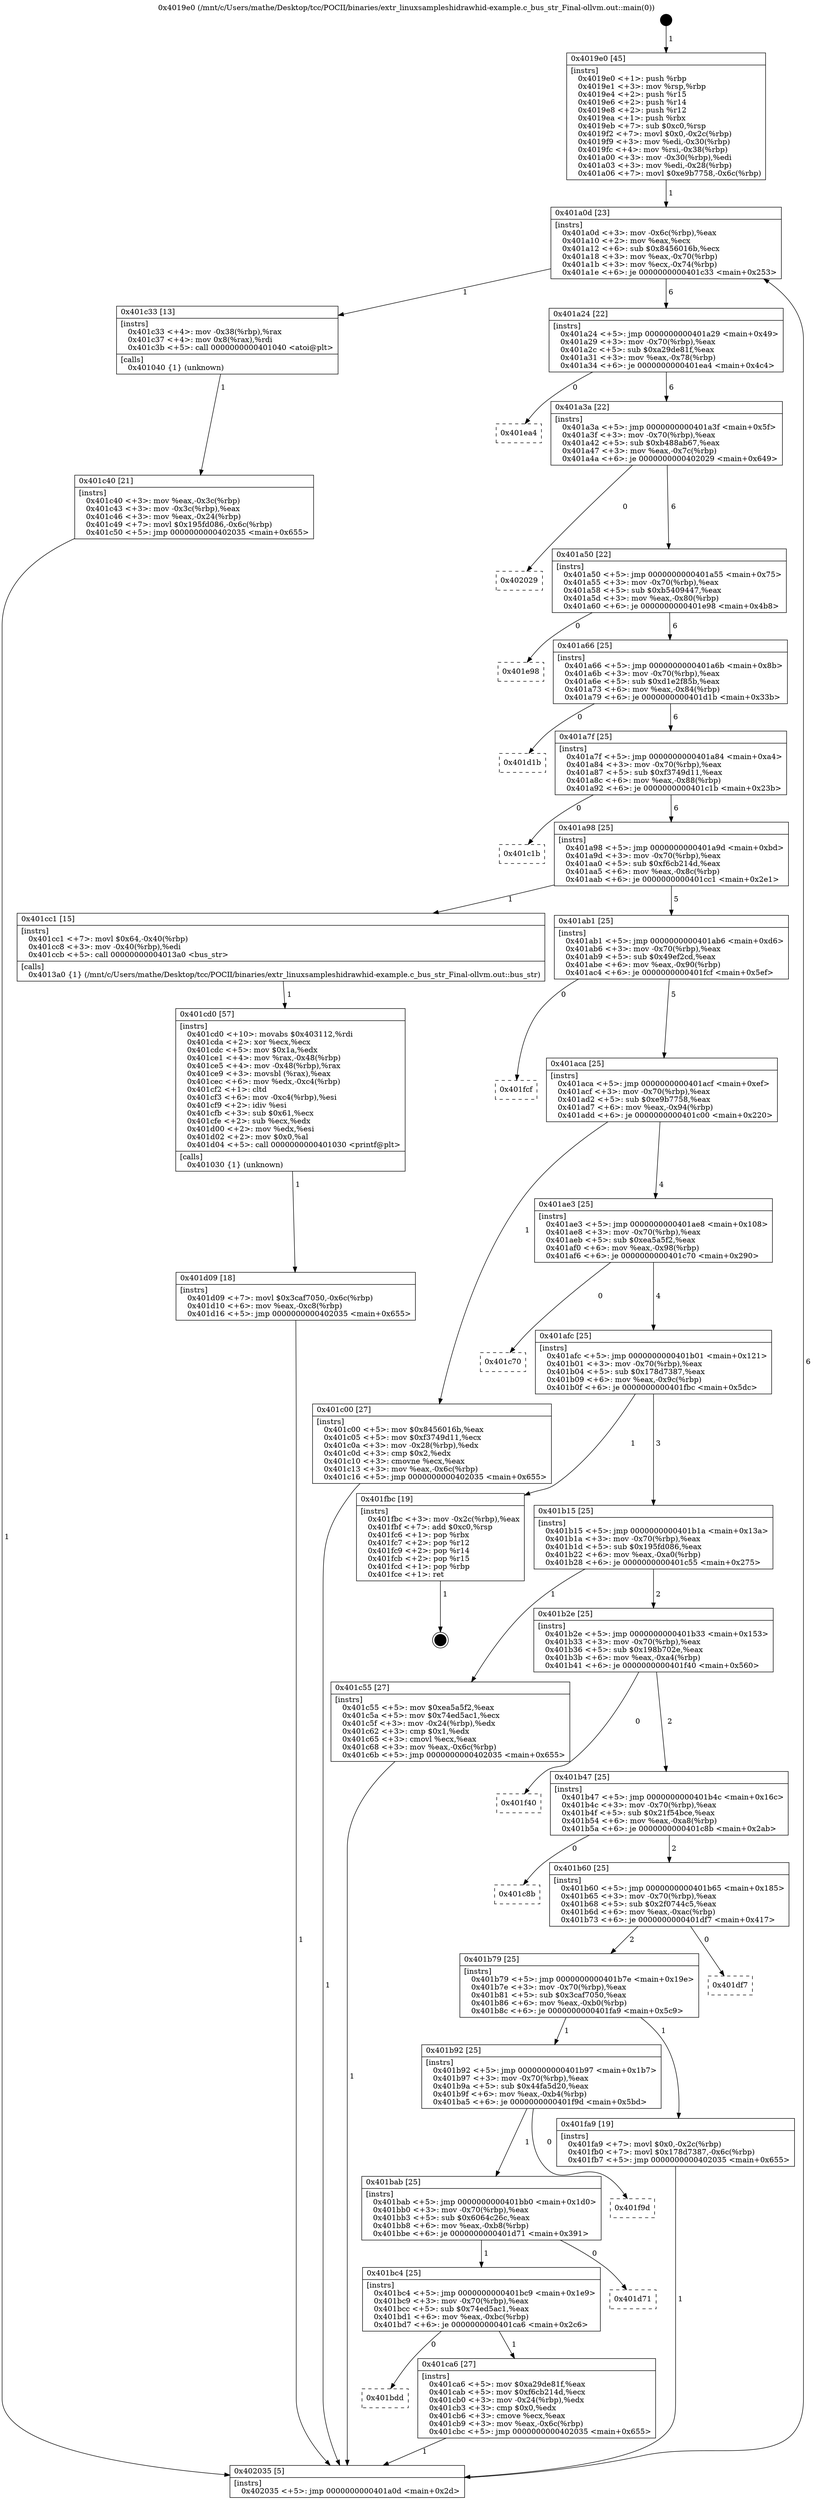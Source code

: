 digraph "0x4019e0" {
  label = "0x4019e0 (/mnt/c/Users/mathe/Desktop/tcc/POCII/binaries/extr_linuxsampleshidrawhid-example.c_bus_str_Final-ollvm.out::main(0))"
  labelloc = "t"
  node[shape=record]

  Entry [label="",width=0.3,height=0.3,shape=circle,fillcolor=black,style=filled]
  "0x401a0d" [label="{
     0x401a0d [23]\l
     | [instrs]\l
     &nbsp;&nbsp;0x401a0d \<+3\>: mov -0x6c(%rbp),%eax\l
     &nbsp;&nbsp;0x401a10 \<+2\>: mov %eax,%ecx\l
     &nbsp;&nbsp;0x401a12 \<+6\>: sub $0x8456016b,%ecx\l
     &nbsp;&nbsp;0x401a18 \<+3\>: mov %eax,-0x70(%rbp)\l
     &nbsp;&nbsp;0x401a1b \<+3\>: mov %ecx,-0x74(%rbp)\l
     &nbsp;&nbsp;0x401a1e \<+6\>: je 0000000000401c33 \<main+0x253\>\l
  }"]
  "0x401c33" [label="{
     0x401c33 [13]\l
     | [instrs]\l
     &nbsp;&nbsp;0x401c33 \<+4\>: mov -0x38(%rbp),%rax\l
     &nbsp;&nbsp;0x401c37 \<+4\>: mov 0x8(%rax),%rdi\l
     &nbsp;&nbsp;0x401c3b \<+5\>: call 0000000000401040 \<atoi@plt\>\l
     | [calls]\l
     &nbsp;&nbsp;0x401040 \{1\} (unknown)\l
  }"]
  "0x401a24" [label="{
     0x401a24 [22]\l
     | [instrs]\l
     &nbsp;&nbsp;0x401a24 \<+5\>: jmp 0000000000401a29 \<main+0x49\>\l
     &nbsp;&nbsp;0x401a29 \<+3\>: mov -0x70(%rbp),%eax\l
     &nbsp;&nbsp;0x401a2c \<+5\>: sub $0xa29de81f,%eax\l
     &nbsp;&nbsp;0x401a31 \<+3\>: mov %eax,-0x78(%rbp)\l
     &nbsp;&nbsp;0x401a34 \<+6\>: je 0000000000401ea4 \<main+0x4c4\>\l
  }"]
  Exit [label="",width=0.3,height=0.3,shape=circle,fillcolor=black,style=filled,peripheries=2]
  "0x401ea4" [label="{
     0x401ea4\l
  }", style=dashed]
  "0x401a3a" [label="{
     0x401a3a [22]\l
     | [instrs]\l
     &nbsp;&nbsp;0x401a3a \<+5\>: jmp 0000000000401a3f \<main+0x5f\>\l
     &nbsp;&nbsp;0x401a3f \<+3\>: mov -0x70(%rbp),%eax\l
     &nbsp;&nbsp;0x401a42 \<+5\>: sub $0xb488ab67,%eax\l
     &nbsp;&nbsp;0x401a47 \<+3\>: mov %eax,-0x7c(%rbp)\l
     &nbsp;&nbsp;0x401a4a \<+6\>: je 0000000000402029 \<main+0x649\>\l
  }"]
  "0x401d09" [label="{
     0x401d09 [18]\l
     | [instrs]\l
     &nbsp;&nbsp;0x401d09 \<+7\>: movl $0x3caf7050,-0x6c(%rbp)\l
     &nbsp;&nbsp;0x401d10 \<+6\>: mov %eax,-0xc8(%rbp)\l
     &nbsp;&nbsp;0x401d16 \<+5\>: jmp 0000000000402035 \<main+0x655\>\l
  }"]
  "0x402029" [label="{
     0x402029\l
  }", style=dashed]
  "0x401a50" [label="{
     0x401a50 [22]\l
     | [instrs]\l
     &nbsp;&nbsp;0x401a50 \<+5\>: jmp 0000000000401a55 \<main+0x75\>\l
     &nbsp;&nbsp;0x401a55 \<+3\>: mov -0x70(%rbp),%eax\l
     &nbsp;&nbsp;0x401a58 \<+5\>: sub $0xb5409447,%eax\l
     &nbsp;&nbsp;0x401a5d \<+3\>: mov %eax,-0x80(%rbp)\l
     &nbsp;&nbsp;0x401a60 \<+6\>: je 0000000000401e98 \<main+0x4b8\>\l
  }"]
  "0x401cd0" [label="{
     0x401cd0 [57]\l
     | [instrs]\l
     &nbsp;&nbsp;0x401cd0 \<+10\>: movabs $0x403112,%rdi\l
     &nbsp;&nbsp;0x401cda \<+2\>: xor %ecx,%ecx\l
     &nbsp;&nbsp;0x401cdc \<+5\>: mov $0x1a,%edx\l
     &nbsp;&nbsp;0x401ce1 \<+4\>: mov %rax,-0x48(%rbp)\l
     &nbsp;&nbsp;0x401ce5 \<+4\>: mov -0x48(%rbp),%rax\l
     &nbsp;&nbsp;0x401ce9 \<+3\>: movsbl (%rax),%eax\l
     &nbsp;&nbsp;0x401cec \<+6\>: mov %edx,-0xc4(%rbp)\l
     &nbsp;&nbsp;0x401cf2 \<+1\>: cltd\l
     &nbsp;&nbsp;0x401cf3 \<+6\>: mov -0xc4(%rbp),%esi\l
     &nbsp;&nbsp;0x401cf9 \<+2\>: idiv %esi\l
     &nbsp;&nbsp;0x401cfb \<+3\>: sub $0x61,%ecx\l
     &nbsp;&nbsp;0x401cfe \<+2\>: sub %ecx,%edx\l
     &nbsp;&nbsp;0x401d00 \<+2\>: mov %edx,%esi\l
     &nbsp;&nbsp;0x401d02 \<+2\>: mov $0x0,%al\l
     &nbsp;&nbsp;0x401d04 \<+5\>: call 0000000000401030 \<printf@plt\>\l
     | [calls]\l
     &nbsp;&nbsp;0x401030 \{1\} (unknown)\l
  }"]
  "0x401e98" [label="{
     0x401e98\l
  }", style=dashed]
  "0x401a66" [label="{
     0x401a66 [25]\l
     | [instrs]\l
     &nbsp;&nbsp;0x401a66 \<+5\>: jmp 0000000000401a6b \<main+0x8b\>\l
     &nbsp;&nbsp;0x401a6b \<+3\>: mov -0x70(%rbp),%eax\l
     &nbsp;&nbsp;0x401a6e \<+5\>: sub $0xd1e2f85b,%eax\l
     &nbsp;&nbsp;0x401a73 \<+6\>: mov %eax,-0x84(%rbp)\l
     &nbsp;&nbsp;0x401a79 \<+6\>: je 0000000000401d1b \<main+0x33b\>\l
  }"]
  "0x401bdd" [label="{
     0x401bdd\l
  }", style=dashed]
  "0x401d1b" [label="{
     0x401d1b\l
  }", style=dashed]
  "0x401a7f" [label="{
     0x401a7f [25]\l
     | [instrs]\l
     &nbsp;&nbsp;0x401a7f \<+5\>: jmp 0000000000401a84 \<main+0xa4\>\l
     &nbsp;&nbsp;0x401a84 \<+3\>: mov -0x70(%rbp),%eax\l
     &nbsp;&nbsp;0x401a87 \<+5\>: sub $0xf3749d11,%eax\l
     &nbsp;&nbsp;0x401a8c \<+6\>: mov %eax,-0x88(%rbp)\l
     &nbsp;&nbsp;0x401a92 \<+6\>: je 0000000000401c1b \<main+0x23b\>\l
  }"]
  "0x401ca6" [label="{
     0x401ca6 [27]\l
     | [instrs]\l
     &nbsp;&nbsp;0x401ca6 \<+5\>: mov $0xa29de81f,%eax\l
     &nbsp;&nbsp;0x401cab \<+5\>: mov $0xf6cb214d,%ecx\l
     &nbsp;&nbsp;0x401cb0 \<+3\>: mov -0x24(%rbp),%edx\l
     &nbsp;&nbsp;0x401cb3 \<+3\>: cmp $0x0,%edx\l
     &nbsp;&nbsp;0x401cb6 \<+3\>: cmove %ecx,%eax\l
     &nbsp;&nbsp;0x401cb9 \<+3\>: mov %eax,-0x6c(%rbp)\l
     &nbsp;&nbsp;0x401cbc \<+5\>: jmp 0000000000402035 \<main+0x655\>\l
  }"]
  "0x401c1b" [label="{
     0x401c1b\l
  }", style=dashed]
  "0x401a98" [label="{
     0x401a98 [25]\l
     | [instrs]\l
     &nbsp;&nbsp;0x401a98 \<+5\>: jmp 0000000000401a9d \<main+0xbd\>\l
     &nbsp;&nbsp;0x401a9d \<+3\>: mov -0x70(%rbp),%eax\l
     &nbsp;&nbsp;0x401aa0 \<+5\>: sub $0xf6cb214d,%eax\l
     &nbsp;&nbsp;0x401aa5 \<+6\>: mov %eax,-0x8c(%rbp)\l
     &nbsp;&nbsp;0x401aab \<+6\>: je 0000000000401cc1 \<main+0x2e1\>\l
  }"]
  "0x401bc4" [label="{
     0x401bc4 [25]\l
     | [instrs]\l
     &nbsp;&nbsp;0x401bc4 \<+5\>: jmp 0000000000401bc9 \<main+0x1e9\>\l
     &nbsp;&nbsp;0x401bc9 \<+3\>: mov -0x70(%rbp),%eax\l
     &nbsp;&nbsp;0x401bcc \<+5\>: sub $0x74ed5ac1,%eax\l
     &nbsp;&nbsp;0x401bd1 \<+6\>: mov %eax,-0xbc(%rbp)\l
     &nbsp;&nbsp;0x401bd7 \<+6\>: je 0000000000401ca6 \<main+0x2c6\>\l
  }"]
  "0x401cc1" [label="{
     0x401cc1 [15]\l
     | [instrs]\l
     &nbsp;&nbsp;0x401cc1 \<+7\>: movl $0x64,-0x40(%rbp)\l
     &nbsp;&nbsp;0x401cc8 \<+3\>: mov -0x40(%rbp),%edi\l
     &nbsp;&nbsp;0x401ccb \<+5\>: call 00000000004013a0 \<bus_str\>\l
     | [calls]\l
     &nbsp;&nbsp;0x4013a0 \{1\} (/mnt/c/Users/mathe/Desktop/tcc/POCII/binaries/extr_linuxsampleshidrawhid-example.c_bus_str_Final-ollvm.out::bus_str)\l
  }"]
  "0x401ab1" [label="{
     0x401ab1 [25]\l
     | [instrs]\l
     &nbsp;&nbsp;0x401ab1 \<+5\>: jmp 0000000000401ab6 \<main+0xd6\>\l
     &nbsp;&nbsp;0x401ab6 \<+3\>: mov -0x70(%rbp),%eax\l
     &nbsp;&nbsp;0x401ab9 \<+5\>: sub $0x49ef2cd,%eax\l
     &nbsp;&nbsp;0x401abe \<+6\>: mov %eax,-0x90(%rbp)\l
     &nbsp;&nbsp;0x401ac4 \<+6\>: je 0000000000401fcf \<main+0x5ef\>\l
  }"]
  "0x401d71" [label="{
     0x401d71\l
  }", style=dashed]
  "0x401fcf" [label="{
     0x401fcf\l
  }", style=dashed]
  "0x401aca" [label="{
     0x401aca [25]\l
     | [instrs]\l
     &nbsp;&nbsp;0x401aca \<+5\>: jmp 0000000000401acf \<main+0xef\>\l
     &nbsp;&nbsp;0x401acf \<+3\>: mov -0x70(%rbp),%eax\l
     &nbsp;&nbsp;0x401ad2 \<+5\>: sub $0xe9b7758,%eax\l
     &nbsp;&nbsp;0x401ad7 \<+6\>: mov %eax,-0x94(%rbp)\l
     &nbsp;&nbsp;0x401add \<+6\>: je 0000000000401c00 \<main+0x220\>\l
  }"]
  "0x401bab" [label="{
     0x401bab [25]\l
     | [instrs]\l
     &nbsp;&nbsp;0x401bab \<+5\>: jmp 0000000000401bb0 \<main+0x1d0\>\l
     &nbsp;&nbsp;0x401bb0 \<+3\>: mov -0x70(%rbp),%eax\l
     &nbsp;&nbsp;0x401bb3 \<+5\>: sub $0x6064c26c,%eax\l
     &nbsp;&nbsp;0x401bb8 \<+6\>: mov %eax,-0xb8(%rbp)\l
     &nbsp;&nbsp;0x401bbe \<+6\>: je 0000000000401d71 \<main+0x391\>\l
  }"]
  "0x401c00" [label="{
     0x401c00 [27]\l
     | [instrs]\l
     &nbsp;&nbsp;0x401c00 \<+5\>: mov $0x8456016b,%eax\l
     &nbsp;&nbsp;0x401c05 \<+5\>: mov $0xf3749d11,%ecx\l
     &nbsp;&nbsp;0x401c0a \<+3\>: mov -0x28(%rbp),%edx\l
     &nbsp;&nbsp;0x401c0d \<+3\>: cmp $0x2,%edx\l
     &nbsp;&nbsp;0x401c10 \<+3\>: cmovne %ecx,%eax\l
     &nbsp;&nbsp;0x401c13 \<+3\>: mov %eax,-0x6c(%rbp)\l
     &nbsp;&nbsp;0x401c16 \<+5\>: jmp 0000000000402035 \<main+0x655\>\l
  }"]
  "0x401ae3" [label="{
     0x401ae3 [25]\l
     | [instrs]\l
     &nbsp;&nbsp;0x401ae3 \<+5\>: jmp 0000000000401ae8 \<main+0x108\>\l
     &nbsp;&nbsp;0x401ae8 \<+3\>: mov -0x70(%rbp),%eax\l
     &nbsp;&nbsp;0x401aeb \<+5\>: sub $0xea5a5f2,%eax\l
     &nbsp;&nbsp;0x401af0 \<+6\>: mov %eax,-0x98(%rbp)\l
     &nbsp;&nbsp;0x401af6 \<+6\>: je 0000000000401c70 \<main+0x290\>\l
  }"]
  "0x402035" [label="{
     0x402035 [5]\l
     | [instrs]\l
     &nbsp;&nbsp;0x402035 \<+5\>: jmp 0000000000401a0d \<main+0x2d\>\l
  }"]
  "0x4019e0" [label="{
     0x4019e0 [45]\l
     | [instrs]\l
     &nbsp;&nbsp;0x4019e0 \<+1\>: push %rbp\l
     &nbsp;&nbsp;0x4019e1 \<+3\>: mov %rsp,%rbp\l
     &nbsp;&nbsp;0x4019e4 \<+2\>: push %r15\l
     &nbsp;&nbsp;0x4019e6 \<+2\>: push %r14\l
     &nbsp;&nbsp;0x4019e8 \<+2\>: push %r12\l
     &nbsp;&nbsp;0x4019ea \<+1\>: push %rbx\l
     &nbsp;&nbsp;0x4019eb \<+7\>: sub $0xc0,%rsp\l
     &nbsp;&nbsp;0x4019f2 \<+7\>: movl $0x0,-0x2c(%rbp)\l
     &nbsp;&nbsp;0x4019f9 \<+3\>: mov %edi,-0x30(%rbp)\l
     &nbsp;&nbsp;0x4019fc \<+4\>: mov %rsi,-0x38(%rbp)\l
     &nbsp;&nbsp;0x401a00 \<+3\>: mov -0x30(%rbp),%edi\l
     &nbsp;&nbsp;0x401a03 \<+3\>: mov %edi,-0x28(%rbp)\l
     &nbsp;&nbsp;0x401a06 \<+7\>: movl $0xe9b7758,-0x6c(%rbp)\l
  }"]
  "0x401c40" [label="{
     0x401c40 [21]\l
     | [instrs]\l
     &nbsp;&nbsp;0x401c40 \<+3\>: mov %eax,-0x3c(%rbp)\l
     &nbsp;&nbsp;0x401c43 \<+3\>: mov -0x3c(%rbp),%eax\l
     &nbsp;&nbsp;0x401c46 \<+3\>: mov %eax,-0x24(%rbp)\l
     &nbsp;&nbsp;0x401c49 \<+7\>: movl $0x195fd086,-0x6c(%rbp)\l
     &nbsp;&nbsp;0x401c50 \<+5\>: jmp 0000000000402035 \<main+0x655\>\l
  }"]
  "0x401f9d" [label="{
     0x401f9d\l
  }", style=dashed]
  "0x401c70" [label="{
     0x401c70\l
  }", style=dashed]
  "0x401afc" [label="{
     0x401afc [25]\l
     | [instrs]\l
     &nbsp;&nbsp;0x401afc \<+5\>: jmp 0000000000401b01 \<main+0x121\>\l
     &nbsp;&nbsp;0x401b01 \<+3\>: mov -0x70(%rbp),%eax\l
     &nbsp;&nbsp;0x401b04 \<+5\>: sub $0x178d7387,%eax\l
     &nbsp;&nbsp;0x401b09 \<+6\>: mov %eax,-0x9c(%rbp)\l
     &nbsp;&nbsp;0x401b0f \<+6\>: je 0000000000401fbc \<main+0x5dc\>\l
  }"]
  "0x401b92" [label="{
     0x401b92 [25]\l
     | [instrs]\l
     &nbsp;&nbsp;0x401b92 \<+5\>: jmp 0000000000401b97 \<main+0x1b7\>\l
     &nbsp;&nbsp;0x401b97 \<+3\>: mov -0x70(%rbp),%eax\l
     &nbsp;&nbsp;0x401b9a \<+5\>: sub $0x44fa5d20,%eax\l
     &nbsp;&nbsp;0x401b9f \<+6\>: mov %eax,-0xb4(%rbp)\l
     &nbsp;&nbsp;0x401ba5 \<+6\>: je 0000000000401f9d \<main+0x5bd\>\l
  }"]
  "0x401fbc" [label="{
     0x401fbc [19]\l
     | [instrs]\l
     &nbsp;&nbsp;0x401fbc \<+3\>: mov -0x2c(%rbp),%eax\l
     &nbsp;&nbsp;0x401fbf \<+7\>: add $0xc0,%rsp\l
     &nbsp;&nbsp;0x401fc6 \<+1\>: pop %rbx\l
     &nbsp;&nbsp;0x401fc7 \<+2\>: pop %r12\l
     &nbsp;&nbsp;0x401fc9 \<+2\>: pop %r14\l
     &nbsp;&nbsp;0x401fcb \<+2\>: pop %r15\l
     &nbsp;&nbsp;0x401fcd \<+1\>: pop %rbp\l
     &nbsp;&nbsp;0x401fce \<+1\>: ret\l
  }"]
  "0x401b15" [label="{
     0x401b15 [25]\l
     | [instrs]\l
     &nbsp;&nbsp;0x401b15 \<+5\>: jmp 0000000000401b1a \<main+0x13a\>\l
     &nbsp;&nbsp;0x401b1a \<+3\>: mov -0x70(%rbp),%eax\l
     &nbsp;&nbsp;0x401b1d \<+5\>: sub $0x195fd086,%eax\l
     &nbsp;&nbsp;0x401b22 \<+6\>: mov %eax,-0xa0(%rbp)\l
     &nbsp;&nbsp;0x401b28 \<+6\>: je 0000000000401c55 \<main+0x275\>\l
  }"]
  "0x401fa9" [label="{
     0x401fa9 [19]\l
     | [instrs]\l
     &nbsp;&nbsp;0x401fa9 \<+7\>: movl $0x0,-0x2c(%rbp)\l
     &nbsp;&nbsp;0x401fb0 \<+7\>: movl $0x178d7387,-0x6c(%rbp)\l
     &nbsp;&nbsp;0x401fb7 \<+5\>: jmp 0000000000402035 \<main+0x655\>\l
  }"]
  "0x401c55" [label="{
     0x401c55 [27]\l
     | [instrs]\l
     &nbsp;&nbsp;0x401c55 \<+5\>: mov $0xea5a5f2,%eax\l
     &nbsp;&nbsp;0x401c5a \<+5\>: mov $0x74ed5ac1,%ecx\l
     &nbsp;&nbsp;0x401c5f \<+3\>: mov -0x24(%rbp),%edx\l
     &nbsp;&nbsp;0x401c62 \<+3\>: cmp $0x1,%edx\l
     &nbsp;&nbsp;0x401c65 \<+3\>: cmovl %ecx,%eax\l
     &nbsp;&nbsp;0x401c68 \<+3\>: mov %eax,-0x6c(%rbp)\l
     &nbsp;&nbsp;0x401c6b \<+5\>: jmp 0000000000402035 \<main+0x655\>\l
  }"]
  "0x401b2e" [label="{
     0x401b2e [25]\l
     | [instrs]\l
     &nbsp;&nbsp;0x401b2e \<+5\>: jmp 0000000000401b33 \<main+0x153\>\l
     &nbsp;&nbsp;0x401b33 \<+3\>: mov -0x70(%rbp),%eax\l
     &nbsp;&nbsp;0x401b36 \<+5\>: sub $0x198b702e,%eax\l
     &nbsp;&nbsp;0x401b3b \<+6\>: mov %eax,-0xa4(%rbp)\l
     &nbsp;&nbsp;0x401b41 \<+6\>: je 0000000000401f40 \<main+0x560\>\l
  }"]
  "0x401b79" [label="{
     0x401b79 [25]\l
     | [instrs]\l
     &nbsp;&nbsp;0x401b79 \<+5\>: jmp 0000000000401b7e \<main+0x19e\>\l
     &nbsp;&nbsp;0x401b7e \<+3\>: mov -0x70(%rbp),%eax\l
     &nbsp;&nbsp;0x401b81 \<+5\>: sub $0x3caf7050,%eax\l
     &nbsp;&nbsp;0x401b86 \<+6\>: mov %eax,-0xb0(%rbp)\l
     &nbsp;&nbsp;0x401b8c \<+6\>: je 0000000000401fa9 \<main+0x5c9\>\l
  }"]
  "0x401f40" [label="{
     0x401f40\l
  }", style=dashed]
  "0x401b47" [label="{
     0x401b47 [25]\l
     | [instrs]\l
     &nbsp;&nbsp;0x401b47 \<+5\>: jmp 0000000000401b4c \<main+0x16c\>\l
     &nbsp;&nbsp;0x401b4c \<+3\>: mov -0x70(%rbp),%eax\l
     &nbsp;&nbsp;0x401b4f \<+5\>: sub $0x21f54bce,%eax\l
     &nbsp;&nbsp;0x401b54 \<+6\>: mov %eax,-0xa8(%rbp)\l
     &nbsp;&nbsp;0x401b5a \<+6\>: je 0000000000401c8b \<main+0x2ab\>\l
  }"]
  "0x401df7" [label="{
     0x401df7\l
  }", style=dashed]
  "0x401c8b" [label="{
     0x401c8b\l
  }", style=dashed]
  "0x401b60" [label="{
     0x401b60 [25]\l
     | [instrs]\l
     &nbsp;&nbsp;0x401b60 \<+5\>: jmp 0000000000401b65 \<main+0x185\>\l
     &nbsp;&nbsp;0x401b65 \<+3\>: mov -0x70(%rbp),%eax\l
     &nbsp;&nbsp;0x401b68 \<+5\>: sub $0x2f0744c5,%eax\l
     &nbsp;&nbsp;0x401b6d \<+6\>: mov %eax,-0xac(%rbp)\l
     &nbsp;&nbsp;0x401b73 \<+6\>: je 0000000000401df7 \<main+0x417\>\l
  }"]
  Entry -> "0x4019e0" [label=" 1"]
  "0x401a0d" -> "0x401c33" [label=" 1"]
  "0x401a0d" -> "0x401a24" [label=" 6"]
  "0x401fbc" -> Exit [label=" 1"]
  "0x401a24" -> "0x401ea4" [label=" 0"]
  "0x401a24" -> "0x401a3a" [label=" 6"]
  "0x401fa9" -> "0x402035" [label=" 1"]
  "0x401a3a" -> "0x402029" [label=" 0"]
  "0x401a3a" -> "0x401a50" [label=" 6"]
  "0x401d09" -> "0x402035" [label=" 1"]
  "0x401a50" -> "0x401e98" [label=" 0"]
  "0x401a50" -> "0x401a66" [label=" 6"]
  "0x401cd0" -> "0x401d09" [label=" 1"]
  "0x401a66" -> "0x401d1b" [label=" 0"]
  "0x401a66" -> "0x401a7f" [label=" 6"]
  "0x401cc1" -> "0x401cd0" [label=" 1"]
  "0x401a7f" -> "0x401c1b" [label=" 0"]
  "0x401a7f" -> "0x401a98" [label=" 6"]
  "0x401ca6" -> "0x402035" [label=" 1"]
  "0x401a98" -> "0x401cc1" [label=" 1"]
  "0x401a98" -> "0x401ab1" [label=" 5"]
  "0x401bc4" -> "0x401ca6" [label=" 1"]
  "0x401ab1" -> "0x401fcf" [label=" 0"]
  "0x401ab1" -> "0x401aca" [label=" 5"]
  "0x401bc4" -> "0x401bdd" [label=" 0"]
  "0x401aca" -> "0x401c00" [label=" 1"]
  "0x401aca" -> "0x401ae3" [label=" 4"]
  "0x401c00" -> "0x402035" [label=" 1"]
  "0x4019e0" -> "0x401a0d" [label=" 1"]
  "0x402035" -> "0x401a0d" [label=" 6"]
  "0x401c33" -> "0x401c40" [label=" 1"]
  "0x401c40" -> "0x402035" [label=" 1"]
  "0x401bab" -> "0x401d71" [label=" 0"]
  "0x401ae3" -> "0x401c70" [label=" 0"]
  "0x401ae3" -> "0x401afc" [label=" 4"]
  "0x401bab" -> "0x401bc4" [label=" 1"]
  "0x401afc" -> "0x401fbc" [label=" 1"]
  "0x401afc" -> "0x401b15" [label=" 3"]
  "0x401b92" -> "0x401f9d" [label=" 0"]
  "0x401b15" -> "0x401c55" [label=" 1"]
  "0x401b15" -> "0x401b2e" [label=" 2"]
  "0x401c55" -> "0x402035" [label=" 1"]
  "0x401b92" -> "0x401bab" [label=" 1"]
  "0x401b2e" -> "0x401f40" [label=" 0"]
  "0x401b2e" -> "0x401b47" [label=" 2"]
  "0x401b79" -> "0x401fa9" [label=" 1"]
  "0x401b47" -> "0x401c8b" [label=" 0"]
  "0x401b47" -> "0x401b60" [label=" 2"]
  "0x401b79" -> "0x401b92" [label=" 1"]
  "0x401b60" -> "0x401df7" [label=" 0"]
  "0x401b60" -> "0x401b79" [label=" 2"]
}
